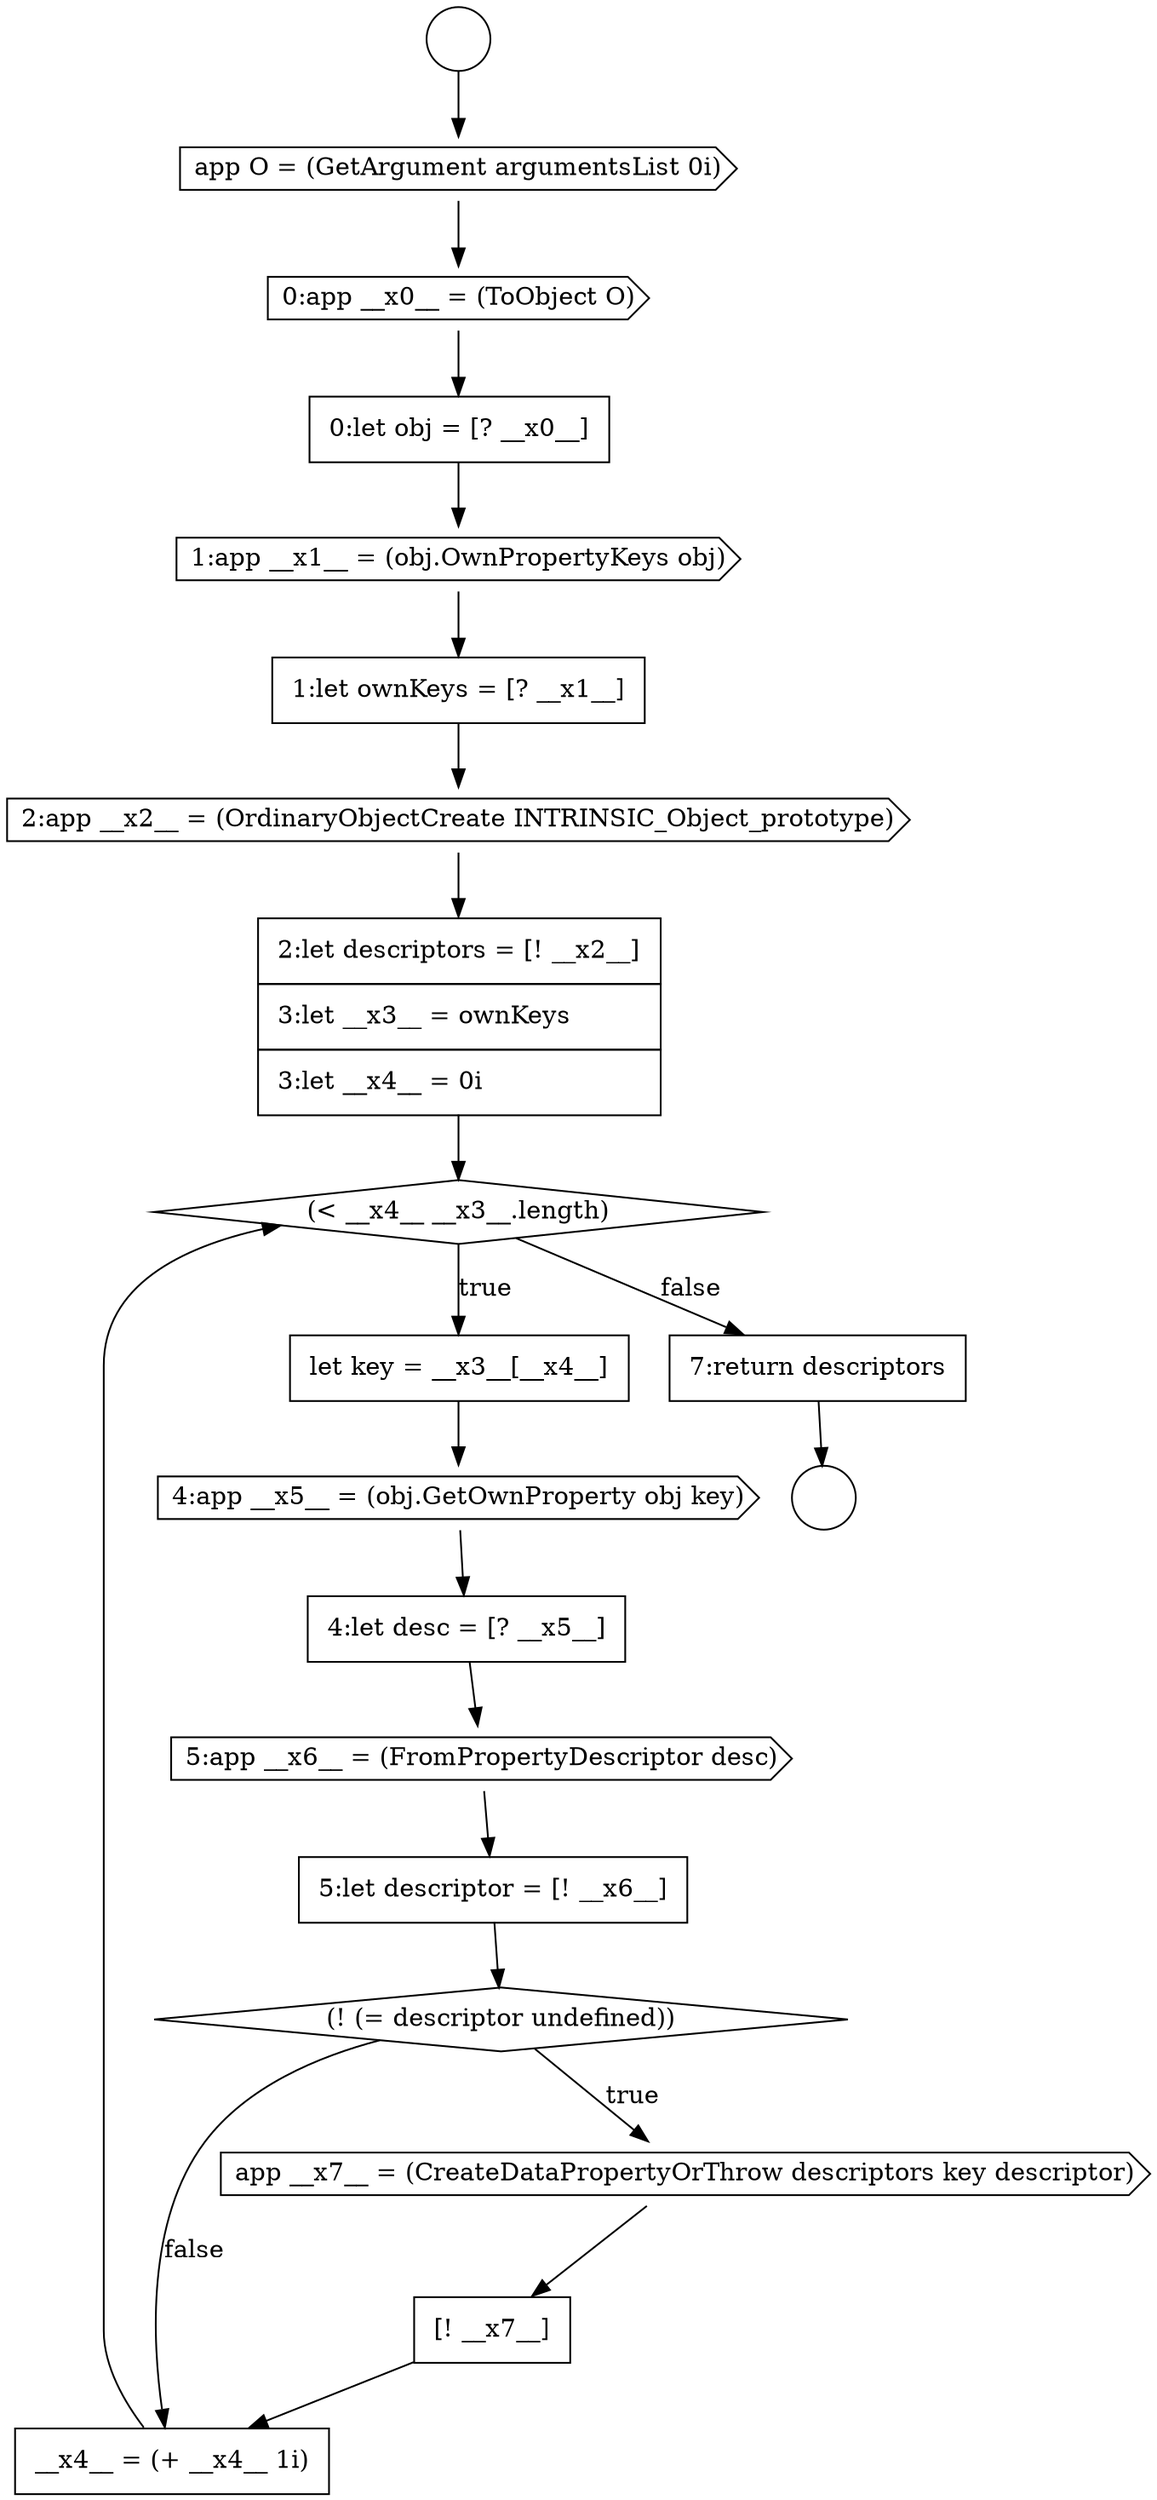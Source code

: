 digraph {
  node12057 [shape=circle label=" " color="black" fillcolor="white" style=filled]
  node12062 [shape=cds, label=<<font color="black">1:app __x1__ = (obj.OwnPropertyKeys obj)</font>> color="black" fillcolor="white" style=filled]
  node12065 [shape=none, margin=0, label=<<font color="black">
    <table border="0" cellborder="1" cellspacing="0" cellpadding="10">
      <tr><td align="left">2:let descriptors = [! __x2__]</td></tr>
      <tr><td align="left">3:let __x3__ = ownKeys</td></tr>
      <tr><td align="left">3:let __x4__ = 0i</td></tr>
    </table>
  </font>> color="black" fillcolor="white" style=filled]
  node12069 [shape=none, margin=0, label=<<font color="black">
    <table border="0" cellborder="1" cellspacing="0" cellpadding="10">
      <tr><td align="left">4:let desc = [? __x5__]</td></tr>
    </table>
  </font>> color="black" fillcolor="white" style=filled]
  node12058 [shape=circle label=" " color="black" fillcolor="white" style=filled]
  node12063 [shape=none, margin=0, label=<<font color="black">
    <table border="0" cellborder="1" cellspacing="0" cellpadding="10">
      <tr><td align="left">1:let ownKeys = [? __x1__]</td></tr>
    </table>
  </font>> color="black" fillcolor="white" style=filled]
  node12059 [shape=cds, label=<<font color="black">app O = (GetArgument argumentsList 0i)</font>> color="black" fillcolor="white" style=filled]
  node12067 [shape=none, margin=0, label=<<font color="black">
    <table border="0" cellborder="1" cellspacing="0" cellpadding="10">
      <tr><td align="left">let key = __x3__[__x4__]</td></tr>
    </table>
  </font>> color="black" fillcolor="white" style=filled]
  node12064 [shape=cds, label=<<font color="black">2:app __x2__ = (OrdinaryObjectCreate INTRINSIC_Object_prototype)</font>> color="black" fillcolor="white" style=filled]
  node12060 [shape=cds, label=<<font color="black">0:app __x0__ = (ToObject O)</font>> color="black" fillcolor="white" style=filled]
  node12075 [shape=none, margin=0, label=<<font color="black">
    <table border="0" cellborder="1" cellspacing="0" cellpadding="10">
      <tr><td align="left">__x4__ = (+ __x4__ 1i)</td></tr>
    </table>
  </font>> color="black" fillcolor="white" style=filled]
  node12071 [shape=none, margin=0, label=<<font color="black">
    <table border="0" cellborder="1" cellspacing="0" cellpadding="10">
      <tr><td align="left">5:let descriptor = [! __x6__]</td></tr>
    </table>
  </font>> color="black" fillcolor="white" style=filled]
  node12076 [shape=none, margin=0, label=<<font color="black">
    <table border="0" cellborder="1" cellspacing="0" cellpadding="10">
      <tr><td align="left">7:return descriptors</td></tr>
    </table>
  </font>> color="black" fillcolor="white" style=filled]
  node12070 [shape=cds, label=<<font color="black">5:app __x6__ = (FromPropertyDescriptor desc)</font>> color="black" fillcolor="white" style=filled]
  node12068 [shape=cds, label=<<font color="black">4:app __x5__ = (obj.GetOwnProperty obj key)</font>> color="black" fillcolor="white" style=filled]
  node12073 [shape=cds, label=<<font color="black">app __x7__ = (CreateDataPropertyOrThrow descriptors key descriptor)</font>> color="black" fillcolor="white" style=filled]
  node12074 [shape=none, margin=0, label=<<font color="black">
    <table border="0" cellborder="1" cellspacing="0" cellpadding="10">
      <tr><td align="left">[! __x7__]</td></tr>
    </table>
  </font>> color="black" fillcolor="white" style=filled]
  node12072 [shape=diamond, label=<<font color="black">(! (= descriptor undefined))</font>> color="black" fillcolor="white" style=filled]
  node12066 [shape=diamond, label=<<font color="black">(&lt; __x4__ __x3__.length)</font>> color="black" fillcolor="white" style=filled]
  node12061 [shape=none, margin=0, label=<<font color="black">
    <table border="0" cellborder="1" cellspacing="0" cellpadding="10">
      <tr><td align="left">0:let obj = [? __x0__]</td></tr>
    </table>
  </font>> color="black" fillcolor="white" style=filled]
  node12070 -> node12071 [ color="black"]
  node12061 -> node12062 [ color="black"]
  node12072 -> node12073 [label=<<font color="black">true</font>> color="black"]
  node12072 -> node12075 [label=<<font color="black">false</font>> color="black"]
  node12060 -> node12061 [ color="black"]
  node12075 -> node12066 [ color="black"]
  node12064 -> node12065 [ color="black"]
  node12065 -> node12066 [ color="black"]
  node12067 -> node12068 [ color="black"]
  node12059 -> node12060 [ color="black"]
  node12066 -> node12067 [label=<<font color="black">true</font>> color="black"]
  node12066 -> node12076 [label=<<font color="black">false</font>> color="black"]
  node12062 -> node12063 [ color="black"]
  node12068 -> node12069 [ color="black"]
  node12076 -> node12058 [ color="black"]
  node12063 -> node12064 [ color="black"]
  node12057 -> node12059 [ color="black"]
  node12069 -> node12070 [ color="black"]
  node12073 -> node12074 [ color="black"]
  node12071 -> node12072 [ color="black"]
  node12074 -> node12075 [ color="black"]
}

